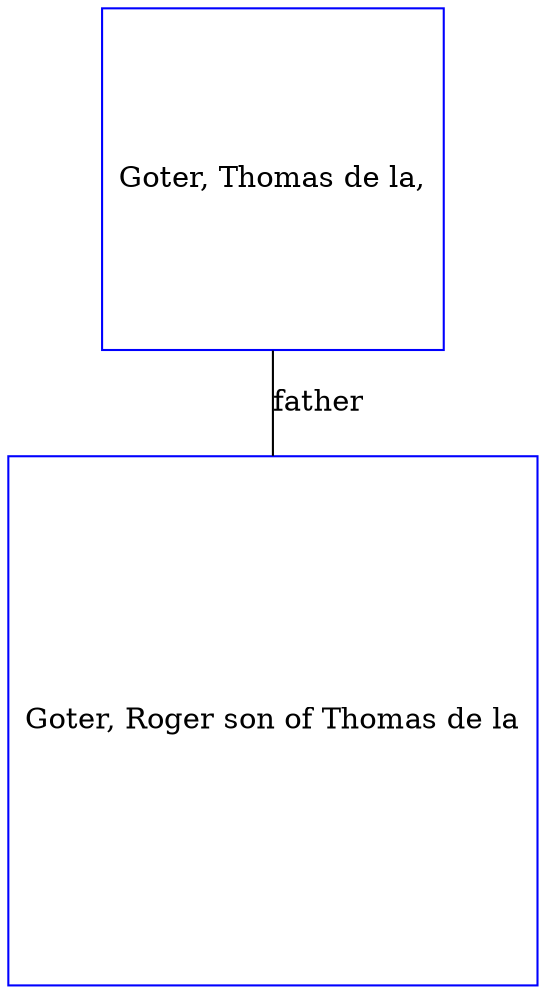 digraph D {
    edge [dir=none];    node [shape=box];    "009595"   [label="Goter, Thomas de la,", shape=box, regular=1, color="blue"] ;
"009594"   [label="Goter, Roger son of Thomas de la", shape=box, regular=1, color="blue"] ;
009595->009594 [label="father",arrowsize=0.0]; 
}